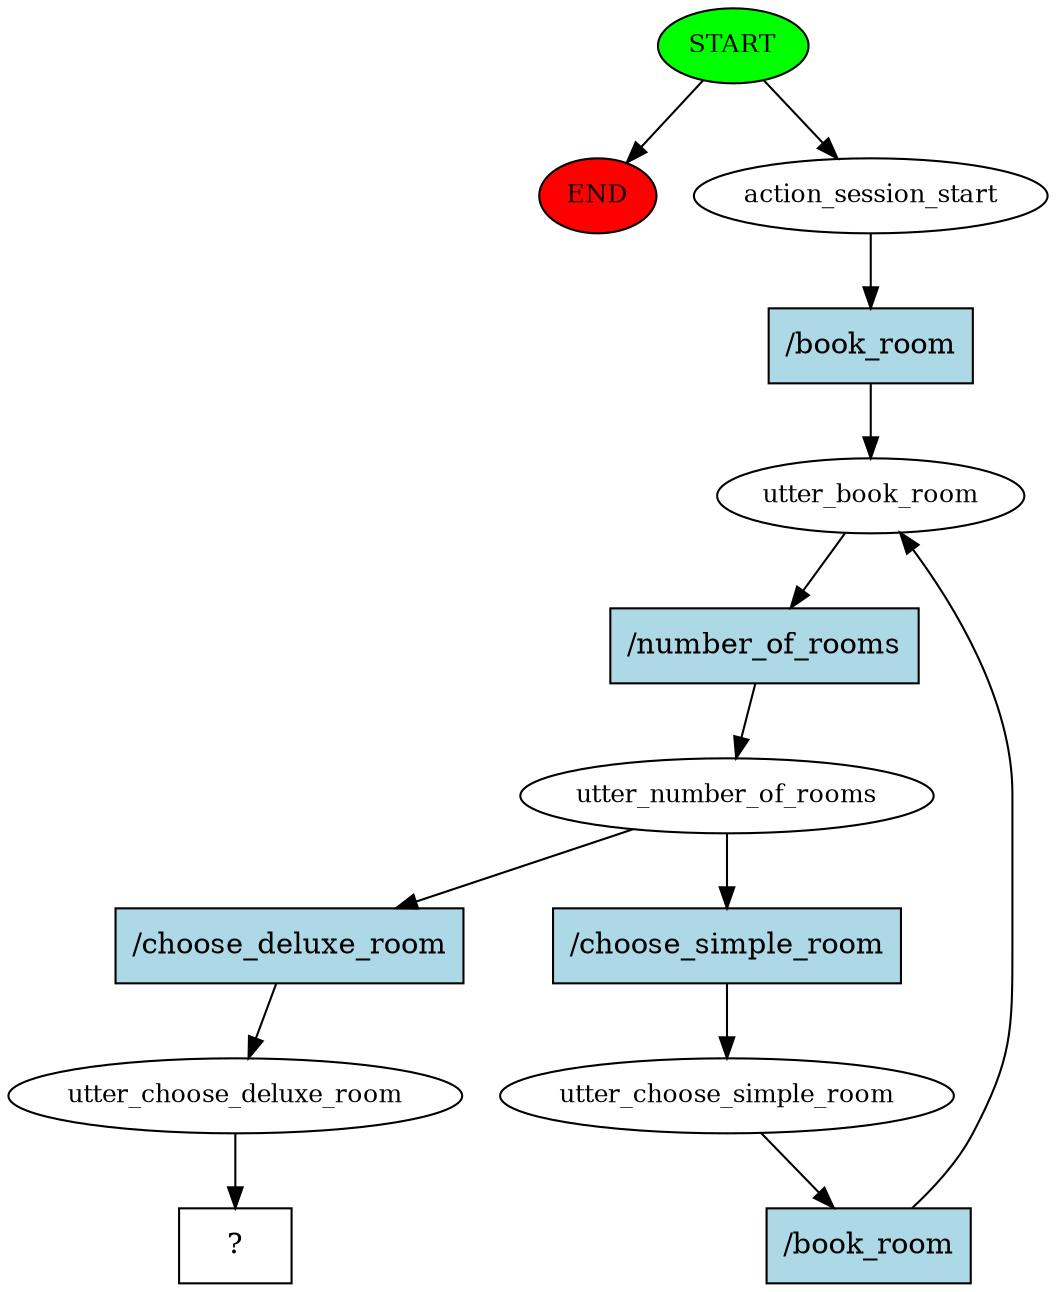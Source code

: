 digraph  {
0 [class="start active", fillcolor=green, fontsize=12, label=START, style=filled];
"-1" [class=end, fillcolor=red, fontsize=12, label=END, style=filled];
1 [class=active, fontsize=12, label=action_session_start];
2 [class=active, fontsize=12, label=utter_book_room];
3 [class=active, fontsize=12, label=utter_number_of_rooms];
4 [class=active, fontsize=12, label=utter_choose_simple_room];
7 [class=active, fontsize=12, label=utter_choose_deluxe_room];
8 [class="intent dashed active", label="  ?  ", shape=rect];
9 [class="intent active", fillcolor=lightblue, label="/book_room", shape=rect, style=filled];
10 [class="intent active", fillcolor=lightblue, label="/number_of_rooms", shape=rect, style=filled];
11 [class="intent active", fillcolor=lightblue, label="/choose_simple_room", shape=rect, style=filled];
12 [class="intent active", fillcolor=lightblue, label="/choose_deluxe_room", shape=rect, style=filled];
13 [class="intent active", fillcolor=lightblue, label="/book_room", shape=rect, style=filled];
0 -> "-1"  [class="", key=NONE, label=""];
0 -> 1  [class=active, key=NONE, label=""];
1 -> 9  [class=active, key=0];
2 -> 10  [class=active, key=0];
3 -> 11  [class=active, key=0];
3 -> 12  [class=active, key=0];
4 -> 13  [class=active, key=0];
7 -> 8  [class=active, key=NONE, label=""];
9 -> 2  [class=active, key=0];
10 -> 3  [class=active, key=0];
11 -> 4  [class=active, key=0];
12 -> 7  [class=active, key=0];
13 -> 2  [class=active, key=0];
}
